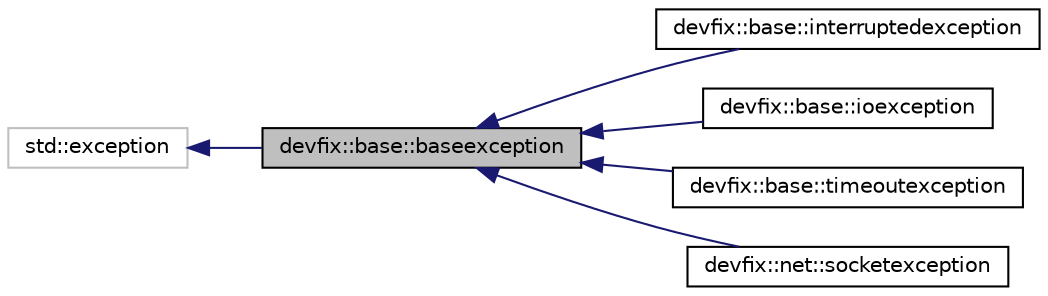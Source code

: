 digraph "devfix::base::baseexception"
{
  edge [fontname="Helvetica",fontsize="10",labelfontname="Helvetica",labelfontsize="10"];
  node [fontname="Helvetica",fontsize="10",shape=record];
  rankdir="LR";
  Node0 [label="devfix::base::baseexception",height=0.2,width=0.4,color="black", fillcolor="grey75", style="filled", fontcolor="black"];
  Node1 -> Node0 [dir="back",color="midnightblue",fontsize="10",style="solid",fontname="Helvetica"];
  Node1 [label="std::exception",height=0.2,width=0.4,color="grey75", fillcolor="white", style="filled"];
  Node0 -> Node2 [dir="back",color="midnightblue",fontsize="10",style="solid",fontname="Helvetica"];
  Node2 [label="devfix::base::interruptedexception",height=0.2,width=0.4,color="black", fillcolor="white", style="filled",URL="$structdevfix_1_1base_1_1interruptedexception.html",tooltip="Thrown when an operation is interrupted, either before or during the activity. "];
  Node0 -> Node3 [dir="back",color="midnightblue",fontsize="10",style="solid",fontname="Helvetica"];
  Node3 [label="devfix::base::ioexception",height=0.2,width=0.4,color="black", fillcolor="white", style="filled",URL="$structdevfix_1_1base_1_1ioexception.html",tooltip="Signals that an I/O exception of some sort has occurred. "];
  Node0 -> Node4 [dir="back",color="midnightblue",fontsize="10",style="solid",fontname="Helvetica"];
  Node4 [label="devfix::base::timeoutexception",height=0.2,width=0.4,color="black", fillcolor="white", style="filled",URL="$structdevfix_1_1base_1_1timeoutexception.html",tooltip="Exception thrown when a blocking operation times out. "];
  Node0 -> Node5 [dir="back",color="midnightblue",fontsize="10",style="solid",fontname="Helvetica"];
  Node5 [label="devfix::net::socketexception",height=0.2,width=0.4,color="black", fillcolor="white", style="filled",URL="$structdevfix_1_1net_1_1socketexception.html",tooltip="Thrown to indicate that there is an error creating or accessing a Socket. "];
}
